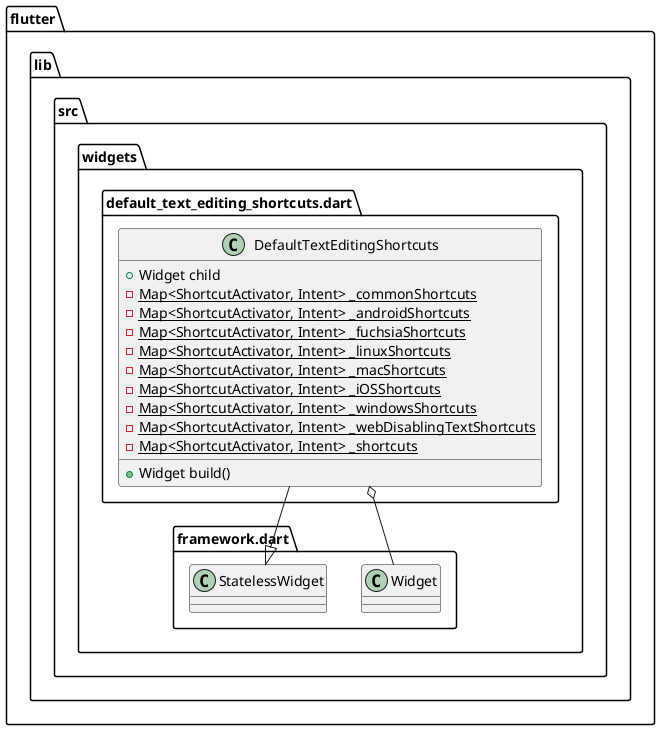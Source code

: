 @startuml
set namespaceSeparator ::

class "flutter::lib::src::widgets::default_text_editing_shortcuts.dart::DefaultTextEditingShortcuts" {
  +Widget child
  {static} -Map<ShortcutActivator, Intent> _commonShortcuts
  {static} -Map<ShortcutActivator, Intent> _androidShortcuts
  {static} -Map<ShortcutActivator, Intent> _fuchsiaShortcuts
  {static} -Map<ShortcutActivator, Intent> _linuxShortcuts
  {static} -Map<ShortcutActivator, Intent> _macShortcuts
  {static} -Map<ShortcutActivator, Intent> _iOSShortcuts
  {static} -Map<ShortcutActivator, Intent> _windowsShortcuts
  {static} -Map<ShortcutActivator, Intent> _webDisablingTextShortcuts
  {static} -Map<ShortcutActivator, Intent> _shortcuts
  +Widget build()
}

"flutter::lib::src::widgets::default_text_editing_shortcuts.dart::DefaultTextEditingShortcuts" o-- "flutter::lib::src::widgets::framework.dart::Widget"
"flutter::lib::src::widgets::framework.dart::StatelessWidget" <|-- "flutter::lib::src::widgets::default_text_editing_shortcuts.dart::DefaultTextEditingShortcuts"


@enduml